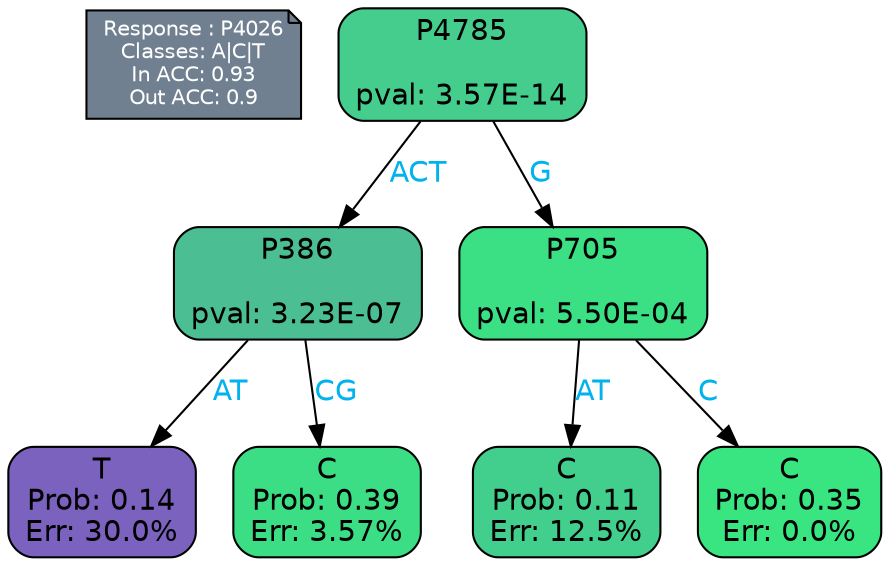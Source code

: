 digraph Tree {
node [shape=box, style="filled, rounded", color="black", fontname=helvetica] ;
graph [ranksep=equally, splines=polylines, bgcolor=transparent, dpi=600] ;
edge [fontname=helvetica] ;
LEGEND [label="Response : P4026
Classes: A|C|T
In ACC: 0.93
Out ACC: 0.9
",shape=note,align=left,style=filled,fillcolor="slategray",fontcolor="white",fontsize=10];1 [label="P4785

pval: 3.57E-14", fillcolor="#44cd8c"] ;
2 [label="P386

pval: 3.23E-07", fillcolor="#4cbe94"] ;
3 [label="T
Prob: 0.14
Err: 30.0%", fillcolor="#7c62bf"] ;
4 [label="C
Prob: 0.39
Err: 3.57%", fillcolor="#3bde84"] ;
5 [label="P705

pval: 5.50E-04", fillcolor="#3bdf84"] ;
6 [label="C
Prob: 0.11
Err: 12.5%", fillcolor="#42cf8d"] ;
7 [label="C
Prob: 0.35
Err: 0.0%", fillcolor="#39e581"] ;
1 -> 2 [label="ACT",fontcolor=deepskyblue2] ;
1 -> 5 [label="G",fontcolor=deepskyblue2] ;
2 -> 3 [label="AT",fontcolor=deepskyblue2] ;
2 -> 4 [label="CG",fontcolor=deepskyblue2] ;
5 -> 6 [label="AT",fontcolor=deepskyblue2] ;
5 -> 7 [label="C",fontcolor=deepskyblue2] ;
{rank = same; 3;4;6;7;}{rank = same; LEGEND;1;}}